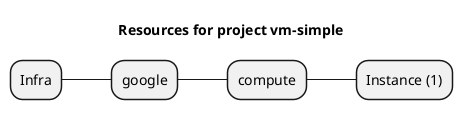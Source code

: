 @startmindmap
title Resources for project vm-simple
skinparam monochrome true
+ Infra
++ google
+++ compute
++++ Instance (1)
@endmindmap